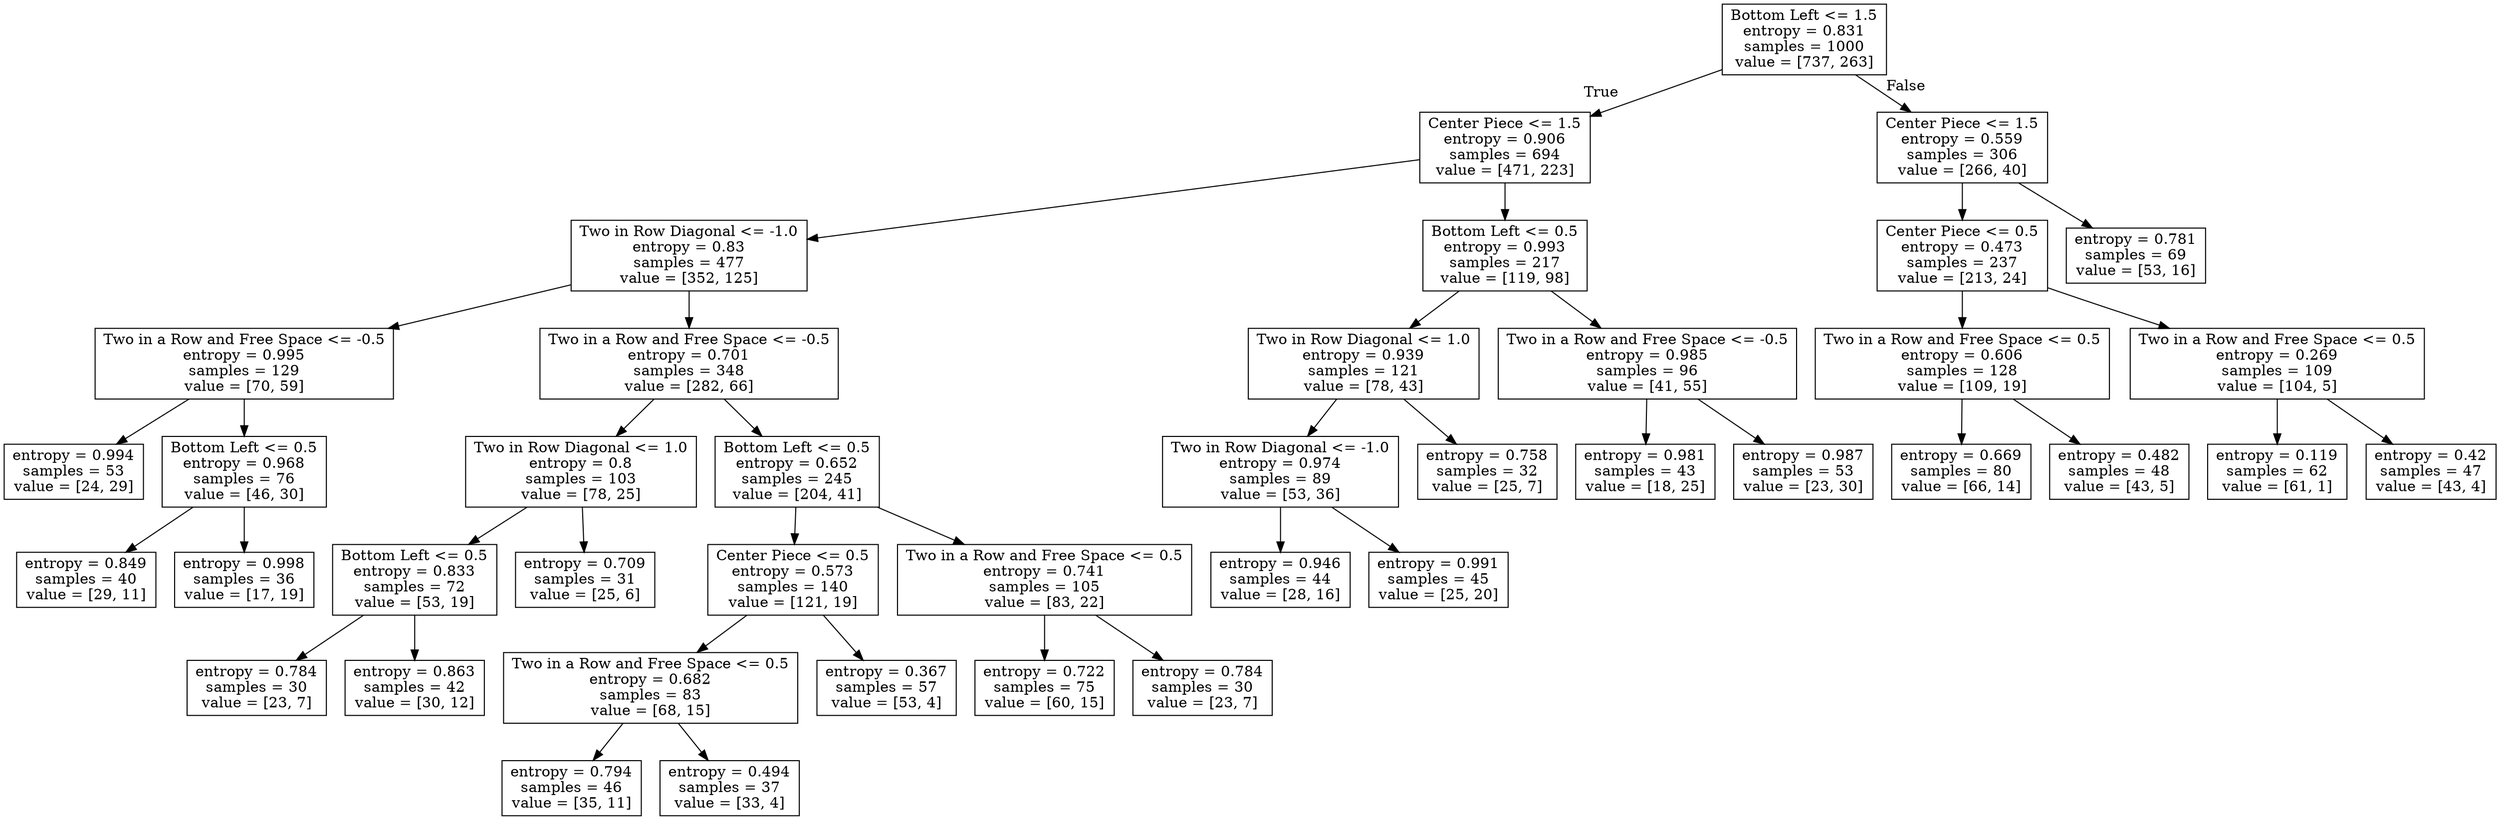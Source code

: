 digraph Tree {
node [shape=box] ;
0 [label="Bottom Left <= 1.5\nentropy = 0.831\nsamples = 1000\nvalue = [737, 263]"] ;
1 [label="Center Piece <= 1.5\nentropy = 0.906\nsamples = 694\nvalue = [471, 223]"] ;
0 -> 1 [labeldistance=2.5, labelangle=45, headlabel="True"] ;
2 [label="Two in Row Diagonal <= -1.0\nentropy = 0.83\nsamples = 477\nvalue = [352, 125]"] ;
1 -> 2 ;
3 [label="Two in a Row and Free Space <= -0.5\nentropy = 0.995\nsamples = 129\nvalue = [70, 59]"] ;
2 -> 3 ;
4 [label="entropy = 0.994\nsamples = 53\nvalue = [24, 29]"] ;
3 -> 4 ;
5 [label="Bottom Left <= 0.5\nentropy = 0.968\nsamples = 76\nvalue = [46, 30]"] ;
3 -> 5 ;
6 [label="entropy = 0.849\nsamples = 40\nvalue = [29, 11]"] ;
5 -> 6 ;
7 [label="entropy = 0.998\nsamples = 36\nvalue = [17, 19]"] ;
5 -> 7 ;
8 [label="Two in a Row and Free Space <= -0.5\nentropy = 0.701\nsamples = 348\nvalue = [282, 66]"] ;
2 -> 8 ;
9 [label="Two in Row Diagonal <= 1.0\nentropy = 0.8\nsamples = 103\nvalue = [78, 25]"] ;
8 -> 9 ;
10 [label="Bottom Left <= 0.5\nentropy = 0.833\nsamples = 72\nvalue = [53, 19]"] ;
9 -> 10 ;
11 [label="entropy = 0.784\nsamples = 30\nvalue = [23, 7]"] ;
10 -> 11 ;
12 [label="entropy = 0.863\nsamples = 42\nvalue = [30, 12]"] ;
10 -> 12 ;
13 [label="entropy = 0.709\nsamples = 31\nvalue = [25, 6]"] ;
9 -> 13 ;
14 [label="Bottom Left <= 0.5\nentropy = 0.652\nsamples = 245\nvalue = [204, 41]"] ;
8 -> 14 ;
15 [label="Center Piece <= 0.5\nentropy = 0.573\nsamples = 140\nvalue = [121, 19]"] ;
14 -> 15 ;
16 [label="Two in a Row and Free Space <= 0.5\nentropy = 0.682\nsamples = 83\nvalue = [68, 15]"] ;
15 -> 16 ;
17 [label="entropy = 0.794\nsamples = 46\nvalue = [35, 11]"] ;
16 -> 17 ;
18 [label="entropy = 0.494\nsamples = 37\nvalue = [33, 4]"] ;
16 -> 18 ;
19 [label="entropy = 0.367\nsamples = 57\nvalue = [53, 4]"] ;
15 -> 19 ;
20 [label="Two in a Row and Free Space <= 0.5\nentropy = 0.741\nsamples = 105\nvalue = [83, 22]"] ;
14 -> 20 ;
21 [label="entropy = 0.722\nsamples = 75\nvalue = [60, 15]"] ;
20 -> 21 ;
22 [label="entropy = 0.784\nsamples = 30\nvalue = [23, 7]"] ;
20 -> 22 ;
23 [label="Bottom Left <= 0.5\nentropy = 0.993\nsamples = 217\nvalue = [119, 98]"] ;
1 -> 23 ;
24 [label="Two in Row Diagonal <= 1.0\nentropy = 0.939\nsamples = 121\nvalue = [78, 43]"] ;
23 -> 24 ;
25 [label="Two in Row Diagonal <= -1.0\nentropy = 0.974\nsamples = 89\nvalue = [53, 36]"] ;
24 -> 25 ;
26 [label="entropy = 0.946\nsamples = 44\nvalue = [28, 16]"] ;
25 -> 26 ;
27 [label="entropy = 0.991\nsamples = 45\nvalue = [25, 20]"] ;
25 -> 27 ;
28 [label="entropy = 0.758\nsamples = 32\nvalue = [25, 7]"] ;
24 -> 28 ;
29 [label="Two in a Row and Free Space <= -0.5\nentropy = 0.985\nsamples = 96\nvalue = [41, 55]"] ;
23 -> 29 ;
30 [label="entropy = 0.981\nsamples = 43\nvalue = [18, 25]"] ;
29 -> 30 ;
31 [label="entropy = 0.987\nsamples = 53\nvalue = [23, 30]"] ;
29 -> 31 ;
32 [label="Center Piece <= 1.5\nentropy = 0.559\nsamples = 306\nvalue = [266, 40]"] ;
0 -> 32 [labeldistance=2.5, labelangle=-45, headlabel="False"] ;
33 [label="Center Piece <= 0.5\nentropy = 0.473\nsamples = 237\nvalue = [213, 24]"] ;
32 -> 33 ;
34 [label="Two in a Row and Free Space <= 0.5\nentropy = 0.606\nsamples = 128\nvalue = [109, 19]"] ;
33 -> 34 ;
35 [label="entropy = 0.669\nsamples = 80\nvalue = [66, 14]"] ;
34 -> 35 ;
36 [label="entropy = 0.482\nsamples = 48\nvalue = [43, 5]"] ;
34 -> 36 ;
37 [label="Two in a Row and Free Space <= 0.5\nentropy = 0.269\nsamples = 109\nvalue = [104, 5]"] ;
33 -> 37 ;
38 [label="entropy = 0.119\nsamples = 62\nvalue = [61, 1]"] ;
37 -> 38 ;
39 [label="entropy = 0.42\nsamples = 47\nvalue = [43, 4]"] ;
37 -> 39 ;
40 [label="entropy = 0.781\nsamples = 69\nvalue = [53, 16]"] ;
32 -> 40 ;
}